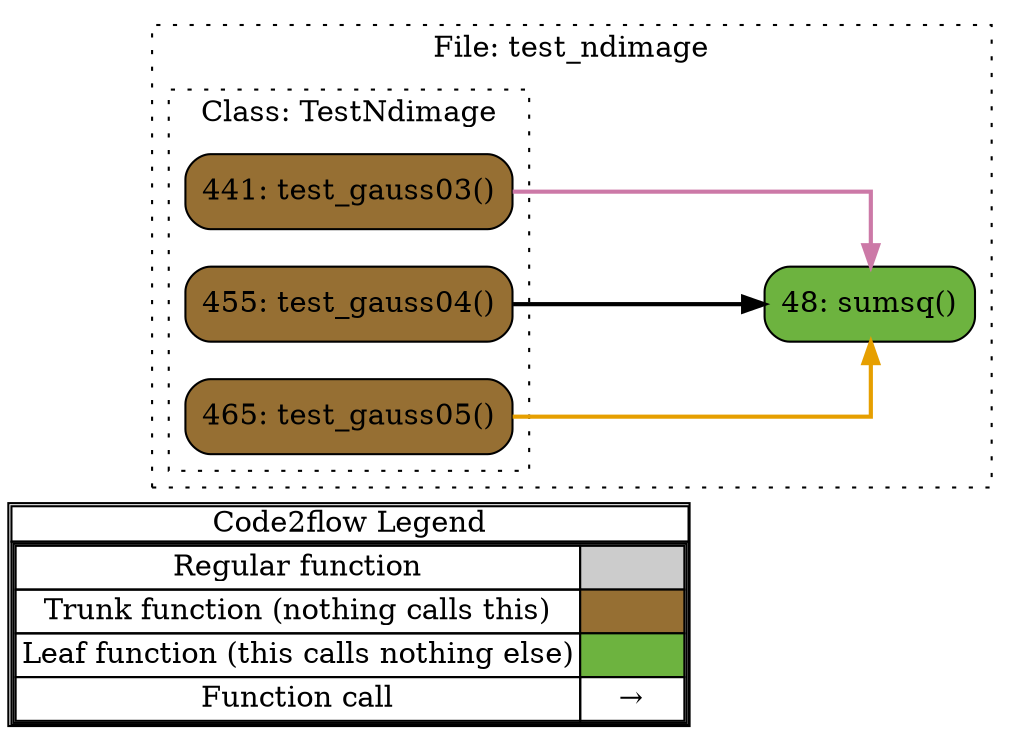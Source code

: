 digraph G {
concentrate=true;
splines="ortho";
rankdir="LR";
subgraph legend{
    rank = min;
    label = "legend";
    Legend [shape=none, margin=0, label = <
        <table cellspacing="0" cellpadding="0" border="1"><tr><td>Code2flow Legend</td></tr><tr><td>
        <table cellspacing="0">
        <tr><td>Regular function</td><td width="50px" bgcolor='#cccccc'></td></tr>
        <tr><td>Trunk function (nothing calls this)</td><td bgcolor='#966F33'></td></tr>
        <tr><td>Leaf function (this calls nothing else)</td><td bgcolor='#6db33f'></td></tr>
        <tr><td>Function call</td><td><font color='black'>&#8594;</font></td></tr>
        </table></td></tr></table>
        >];
}node_139c2e6f [label="441: test_gauss03()" name="test_ndimage::TestNdimage.test_gauss03" shape="rect" style="rounded,filled" fillcolor="#966F33" ];
node_80865488 [label="455: test_gauss04()" name="test_ndimage::TestNdimage.test_gauss04" shape="rect" style="rounded,filled" fillcolor="#966F33" ];
node_0f442a71 [label="465: test_gauss05()" name="test_ndimage::TestNdimage.test_gauss05" shape="rect" style="rounded,filled" fillcolor="#966F33" ];
node_a1990190 [label="48: sumsq()" name="test_ndimage::sumsq" shape="rect" style="rounded,filled" fillcolor="#6db33f" ];
node_139c2e6f -> node_a1990190 [color="#CC79A7" penwidth="2"];
node_80865488 -> node_a1990190 [color="#000000" penwidth="2"];
node_0f442a71 -> node_a1990190 [color="#E69F00" penwidth="2"];
subgraph cluster_3c908e04 {
    node_a1990190;
    label="File: test_ndimage";
    name="test_ndimage";
    style="filled";
    graph[style=dotted];
    subgraph cluster_b608a30d {
        node_139c2e6f node_80865488 node_0f442a71;
        label="Class: TestNdimage";
        name="TestNdimage";
        style="filled";
        graph[style=dotted];
    };
};
}
